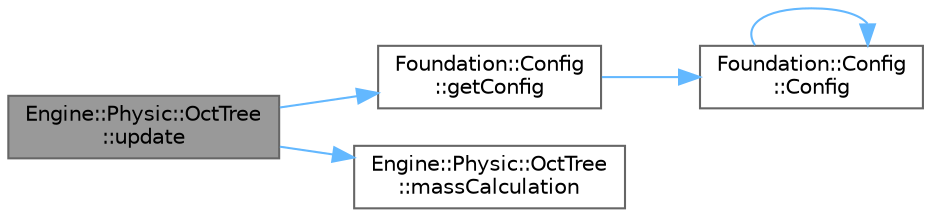 digraph "Engine::Physic::OctTree::update"
{
 // LATEX_PDF_SIZE
  bgcolor="transparent";
  edge [fontname=Helvetica,fontsize=10,labelfontname=Helvetica,labelfontsize=10];
  node [fontname=Helvetica,fontsize=10,shape=box,height=0.2,width=0.4];
  rankdir="LR";
  Node1 [id="Node000001",label="Engine::Physic::OctTree\l::update",height=0.2,width=0.4,color="gray40", fillcolor="grey60", style="filled", fontcolor="black",tooltip="Actualiza el árbol y sus elementos."];
  Node1 -> Node2 [id="edge1_Node000001_Node000002",color="steelblue1",style="solid",tooltip=" "];
  Node2 [id="Node000002",label="Foundation::Config\l::getConfig",height=0.2,width=0.4,color="grey40", fillcolor="white", style="filled",URL="$class_foundation_1_1_config.html#ae80d467bdba7b08c87bc9c98fd5311b9",tooltip="Obtiene la instancia única de Config."];
  Node2 -> Node3 [id="edge2_Node000002_Node000003",color="steelblue1",style="solid",tooltip=" "];
  Node3 [id="Node000003",label="Foundation::Config\l::Config",height=0.2,width=0.4,color="grey40", fillcolor="white", style="filled",URL="$class_foundation_1_1_config.html#a6fea1f4370ce35853b38a960d8a486a7",tooltip=" "];
  Node3 -> Node3 [id="edge3_Node000003_Node000003",color="steelblue1",style="solid",tooltip=" "];
  Node1 -> Node4 [id="edge4_Node000001_Node000004",color="steelblue1",style="solid",tooltip=" "];
  Node4 [id="Node000004",label="Engine::Physic::OctTree\l::massCalculation",height=0.2,width=0.4,color="grey40", fillcolor="white", style="filled",URL="$class_engine_1_1_physic_1_1_oct_tree.html#ace5c2520934b02b5993c4b20c3c2d700",tooltip="Calcula la masa total en cada nodo del árbol."];
}
